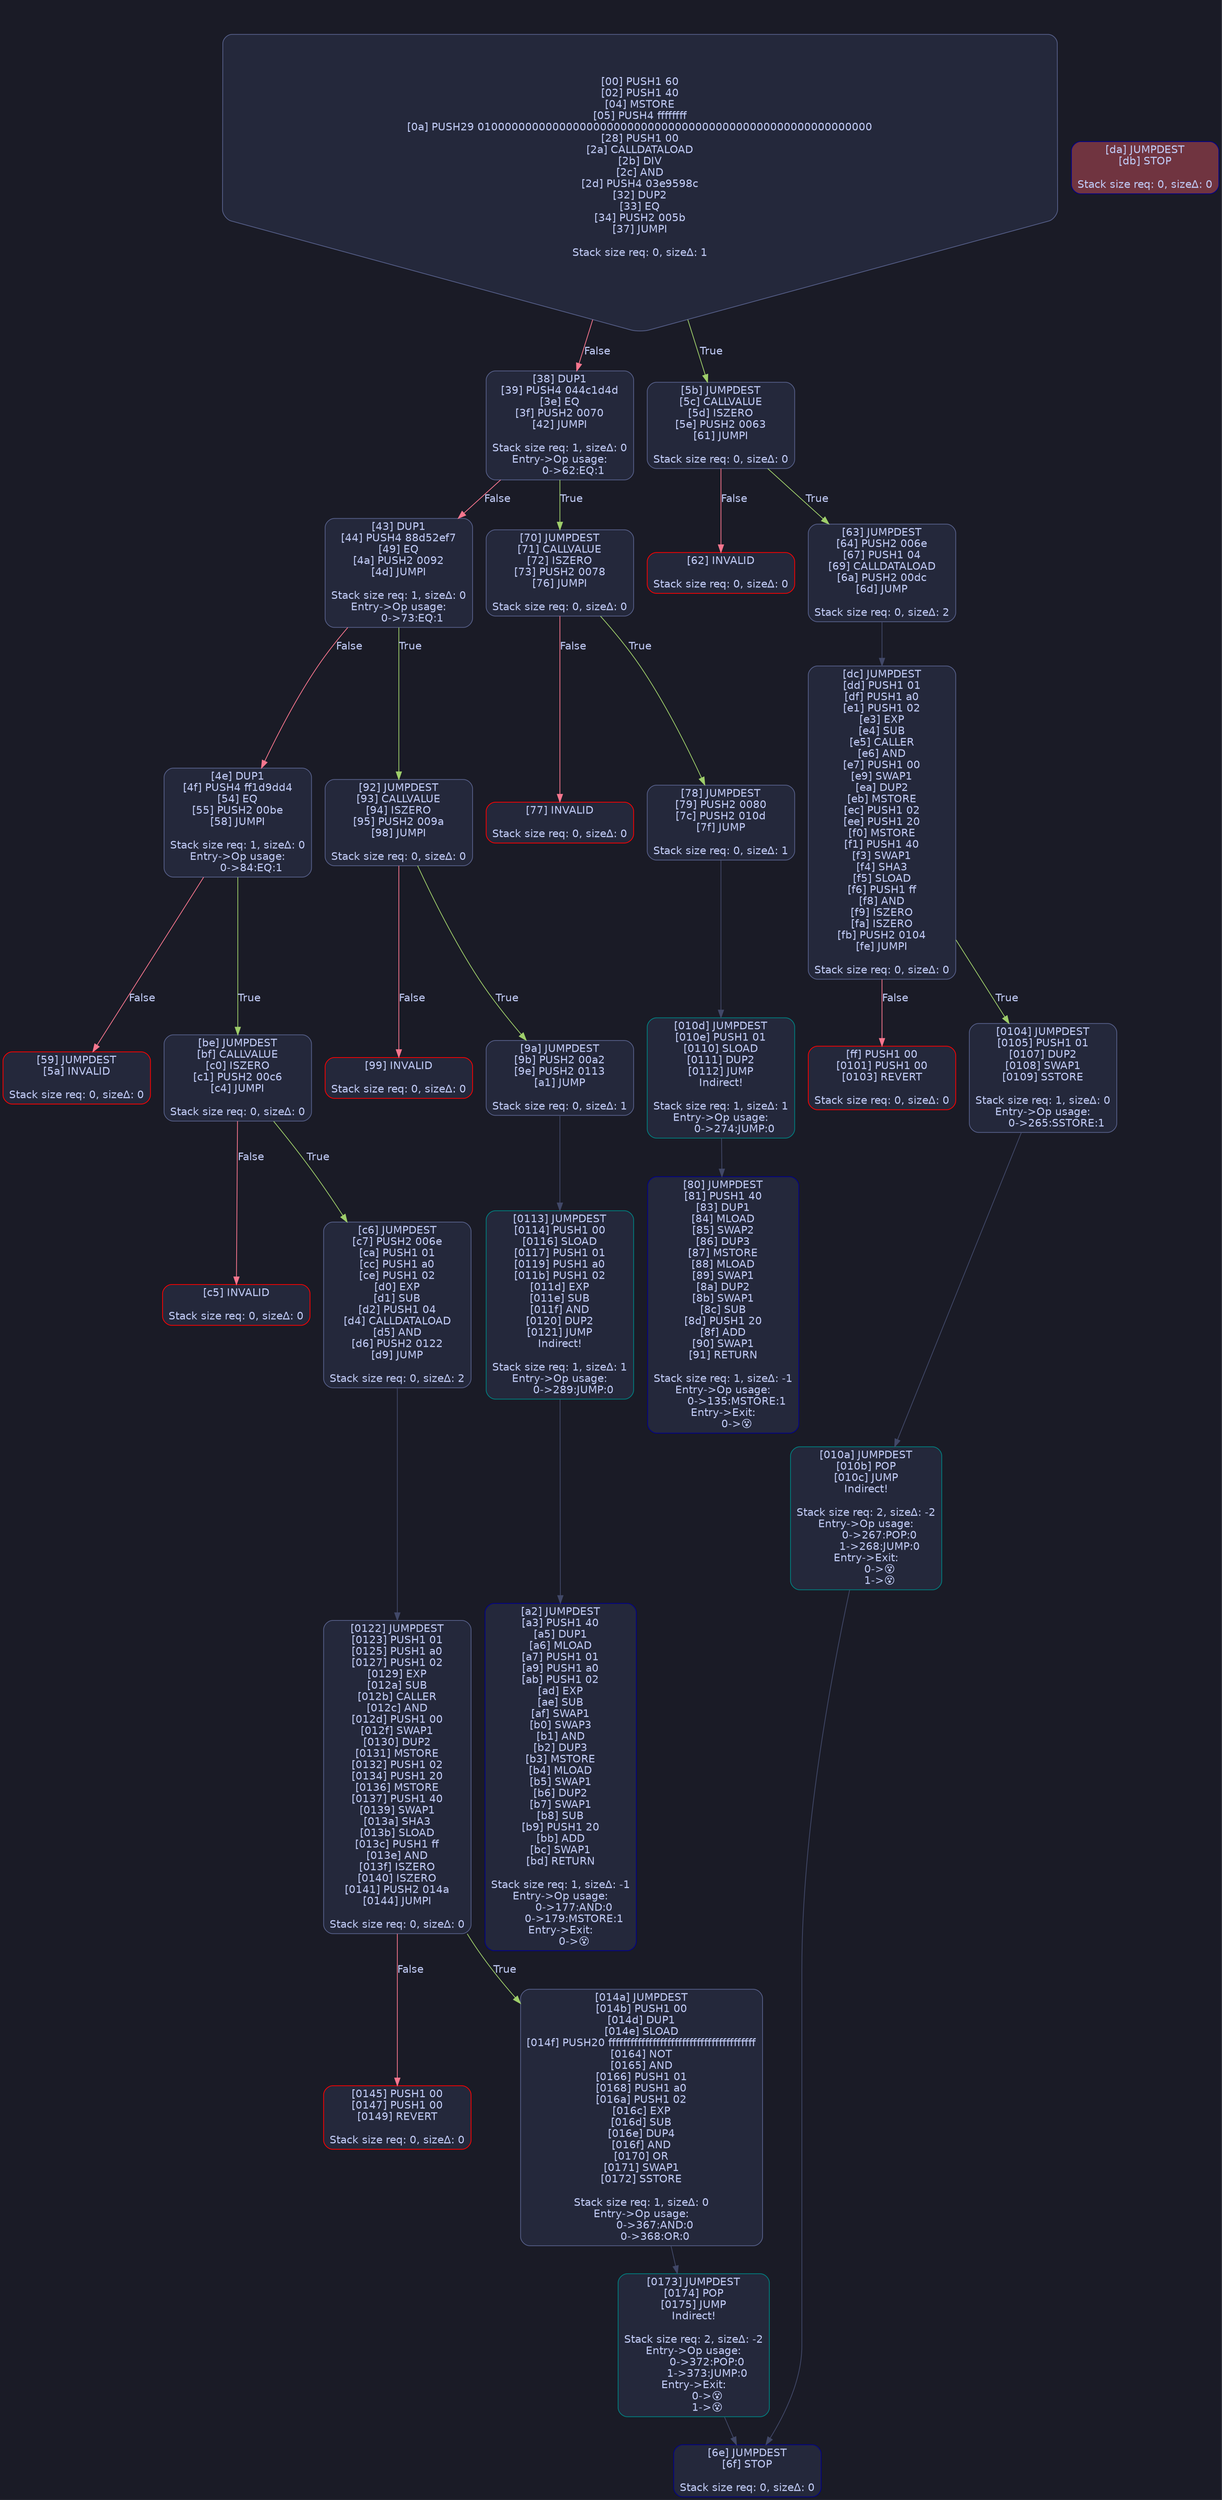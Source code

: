 digraph G {
    node [shape=box, style="filled, rounded", color="#565f89", fontcolor="#c0caf5", fontname="Helvetica", fillcolor="#24283b"];
    edge [color="#414868", fontcolor="#c0caf5", fontname="Helvetica"];
    bgcolor="#1a1b26";
    0 [ label = "[00] PUSH1 60
[02] PUSH1 40
[04] MSTORE
[05] PUSH4 ffffffff
[0a] PUSH29 0100000000000000000000000000000000000000000000000000000000
[28] PUSH1 00
[2a] CALLDATALOAD
[2b] DIV
[2c] AND
[2d] PUSH4 03e9598c
[32] DUP2
[33] EQ
[34] PUSH2 005b
[37] JUMPI

Stack size req: 0, sizeΔ: 1
" shape = invhouse]
    1 [ label = "[38] DUP1
[39] PUSH4 044c1d4d
[3e] EQ
[3f] PUSH2 0070
[42] JUMPI

Stack size req: 1, sizeΔ: 0
Entry->Op usage:
	0->62:EQ:1
"]
    2 [ label = "[43] DUP1
[44] PUSH4 88d52ef7
[49] EQ
[4a] PUSH2 0092
[4d] JUMPI

Stack size req: 1, sizeΔ: 0
Entry->Op usage:
	0->73:EQ:1
"]
    3 [ label = "[4e] DUP1
[4f] PUSH4 ff1d9dd4
[54] EQ
[55] PUSH2 00be
[58] JUMPI

Stack size req: 1, sizeΔ: 0
Entry->Op usage:
	0->84:EQ:1
"]
    4 [ label = "[59] JUMPDEST
[5a] INVALID

Stack size req: 0, sizeΔ: 0
" color = "red"]
    5 [ label = "[5b] JUMPDEST
[5c] CALLVALUE
[5d] ISZERO
[5e] PUSH2 0063
[61] JUMPI

Stack size req: 0, sizeΔ: 0
"]
    6 [ label = "[62] INVALID

Stack size req: 0, sizeΔ: 0
" color = "red"]
    7 [ label = "[63] JUMPDEST
[64] PUSH2 006e
[67] PUSH1 04
[69] CALLDATALOAD
[6a] PUSH2 00dc
[6d] JUMP

Stack size req: 0, sizeΔ: 2
"]
    8 [ label = "[6e] JUMPDEST
[6f] STOP

Stack size req: 0, sizeΔ: 0
" color = "darkblue"]
    9 [ label = "[70] JUMPDEST
[71] CALLVALUE
[72] ISZERO
[73] PUSH2 0078
[76] JUMPI

Stack size req: 0, sizeΔ: 0
"]
    10 [ label = "[77] INVALID

Stack size req: 0, sizeΔ: 0
" color = "red"]
    11 [ label = "[78] JUMPDEST
[79] PUSH2 0080
[7c] PUSH2 010d
[7f] JUMP

Stack size req: 0, sizeΔ: 1
"]
    12 [ label = "[80] JUMPDEST
[81] PUSH1 40
[83] DUP1
[84] MLOAD
[85] SWAP2
[86] DUP3
[87] MSTORE
[88] MLOAD
[89] SWAP1
[8a] DUP2
[8b] SWAP1
[8c] SUB
[8d] PUSH1 20
[8f] ADD
[90] SWAP1
[91] RETURN

Stack size req: 1, sizeΔ: -1
Entry->Op usage:
	0->135:MSTORE:1
Entry->Exit:
	0->😵
" color = "darkblue"]
    13 [ label = "[92] JUMPDEST
[93] CALLVALUE
[94] ISZERO
[95] PUSH2 009a
[98] JUMPI

Stack size req: 0, sizeΔ: 0
"]
    14 [ label = "[99] INVALID

Stack size req: 0, sizeΔ: 0
" color = "red"]
    15 [ label = "[9a] JUMPDEST
[9b] PUSH2 00a2
[9e] PUSH2 0113
[a1] JUMP

Stack size req: 0, sizeΔ: 1
"]
    16 [ label = "[a2] JUMPDEST
[a3] PUSH1 40
[a5] DUP1
[a6] MLOAD
[a7] PUSH1 01
[a9] PUSH1 a0
[ab] PUSH1 02
[ad] EXP
[ae] SUB
[af] SWAP1
[b0] SWAP3
[b1] AND
[b2] DUP3
[b3] MSTORE
[b4] MLOAD
[b5] SWAP1
[b6] DUP2
[b7] SWAP1
[b8] SUB
[b9] PUSH1 20
[bb] ADD
[bc] SWAP1
[bd] RETURN

Stack size req: 1, sizeΔ: -1
Entry->Op usage:
	0->177:AND:0
	0->179:MSTORE:1
Entry->Exit:
	0->😵
" color = "darkblue"]
    17 [ label = "[be] JUMPDEST
[bf] CALLVALUE
[c0] ISZERO
[c1] PUSH2 00c6
[c4] JUMPI

Stack size req: 0, sizeΔ: 0
"]
    18 [ label = "[c5] INVALID

Stack size req: 0, sizeΔ: 0
" color = "red"]
    19 [ label = "[c6] JUMPDEST
[c7] PUSH2 006e
[ca] PUSH1 01
[cc] PUSH1 a0
[ce] PUSH1 02
[d0] EXP
[d1] SUB
[d2] PUSH1 04
[d4] CALLDATALOAD
[d5] AND
[d6] PUSH2 0122
[d9] JUMP

Stack size req: 0, sizeΔ: 2
"]
    20 [ label = "[da] JUMPDEST
[db] STOP

Stack size req: 0, sizeΔ: 0
" color = "darkblue" fillcolor = "#703440"]
    21 [ label = "[dc] JUMPDEST
[dd] PUSH1 01
[df] PUSH1 a0
[e1] PUSH1 02
[e3] EXP
[e4] SUB
[e5] CALLER
[e6] AND
[e7] PUSH1 00
[e9] SWAP1
[ea] DUP2
[eb] MSTORE
[ec] PUSH1 02
[ee] PUSH1 20
[f0] MSTORE
[f1] PUSH1 40
[f3] SWAP1
[f4] SHA3
[f5] SLOAD
[f6] PUSH1 ff
[f8] AND
[f9] ISZERO
[fa] ISZERO
[fb] PUSH2 0104
[fe] JUMPI

Stack size req: 0, sizeΔ: 0
"]
    22 [ label = "[ff] PUSH1 00
[0101] PUSH1 00
[0103] REVERT

Stack size req: 0, sizeΔ: 0
" color = "red"]
    23 [ label = "[0104] JUMPDEST
[0105] PUSH1 01
[0107] DUP2
[0108] SWAP1
[0109] SSTORE

Stack size req: 1, sizeΔ: 0
Entry->Op usage:
	0->265:SSTORE:1
"]
    24 [ label = "[010a] JUMPDEST
[010b] POP
[010c] JUMP
Indirect!

Stack size req: 2, sizeΔ: -2
Entry->Op usage:
	0->267:POP:0
	1->268:JUMP:0
Entry->Exit:
	0->😵
	1->😵
" color = "teal"]
    25 [ label = "[010d] JUMPDEST
[010e] PUSH1 01
[0110] SLOAD
[0111] DUP2
[0112] JUMP
Indirect!

Stack size req: 1, sizeΔ: 1
Entry->Op usage:
	0->274:JUMP:0
" color = "teal"]
    26 [ label = "[0113] JUMPDEST
[0114] PUSH1 00
[0116] SLOAD
[0117] PUSH1 01
[0119] PUSH1 a0
[011b] PUSH1 02
[011d] EXP
[011e] SUB
[011f] AND
[0120] DUP2
[0121] JUMP
Indirect!

Stack size req: 1, sizeΔ: 1
Entry->Op usage:
	0->289:JUMP:0
" color = "teal"]
    27 [ label = "[0122] JUMPDEST
[0123] PUSH1 01
[0125] PUSH1 a0
[0127] PUSH1 02
[0129] EXP
[012a] SUB
[012b] CALLER
[012c] AND
[012d] PUSH1 00
[012f] SWAP1
[0130] DUP2
[0131] MSTORE
[0132] PUSH1 02
[0134] PUSH1 20
[0136] MSTORE
[0137] PUSH1 40
[0139] SWAP1
[013a] SHA3
[013b] SLOAD
[013c] PUSH1 ff
[013e] AND
[013f] ISZERO
[0140] ISZERO
[0141] PUSH2 014a
[0144] JUMPI

Stack size req: 0, sizeΔ: 0
"]
    28 [ label = "[0145] PUSH1 00
[0147] PUSH1 00
[0149] REVERT

Stack size req: 0, sizeΔ: 0
" color = "red"]
    29 [ label = "[014a] JUMPDEST
[014b] PUSH1 00
[014d] DUP1
[014e] SLOAD
[014f] PUSH20 ffffffffffffffffffffffffffffffffffffffff
[0164] NOT
[0165] AND
[0166] PUSH1 01
[0168] PUSH1 a0
[016a] PUSH1 02
[016c] EXP
[016d] SUB
[016e] DUP4
[016f] AND
[0170] OR
[0171] SWAP1
[0172] SSTORE

Stack size req: 1, sizeΔ: 0
Entry->Op usage:
	0->367:AND:0
	0->368:OR:0
"]
    30 [ label = "[0173] JUMPDEST
[0174] POP
[0175] JUMP
Indirect!

Stack size req: 2, sizeΔ: -2
Entry->Op usage:
	0->372:POP:0
	1->373:JUMP:0
Entry->Exit:
	0->😵
	1->😵
" color = "teal"]
    0 -> 1 [ label = "False" color = "#f7768e"]
    0 -> 5 [ label = "True" color = "#9ece6a"]
    1 -> 2 [ label = "False" color = "#f7768e"]
    1 -> 9 [ label = "True" color = "#9ece6a"]
    2 -> 3 [ label = "False" color = "#f7768e"]
    2 -> 13 [ label = "True" color = "#9ece6a"]
    3 -> 4 [ label = "False" color = "#f7768e"]
    3 -> 17 [ label = "True" color = "#9ece6a"]
    5 -> 6 [ label = "False" color = "#f7768e"]
    5 -> 7 [ label = "True" color = "#9ece6a"]
    7 -> 21 [ ]
    9 -> 10 [ label = "False" color = "#f7768e"]
    9 -> 11 [ label = "True" color = "#9ece6a"]
    11 -> 25 [ ]
    13 -> 14 [ label = "False" color = "#f7768e"]
    13 -> 15 [ label = "True" color = "#9ece6a"]
    15 -> 26 [ ]
    17 -> 18 [ label = "False" color = "#f7768e"]
    17 -> 19 [ label = "True" color = "#9ece6a"]
    19 -> 27 [ ]
    21 -> 22 [ label = "False" color = "#f7768e"]
    21 -> 23 [ label = "True" color = "#9ece6a"]
    23 -> 24 [ ]
    27 -> 28 [ label = "False" color = "#f7768e"]
    27 -> 29 [ label = "True" color = "#9ece6a"]
    29 -> 30 [ ]
    24 -> 8 [ ]
    25 -> 12 [ ]
    26 -> 16 [ ]
    30 -> 8 [ ]

}
